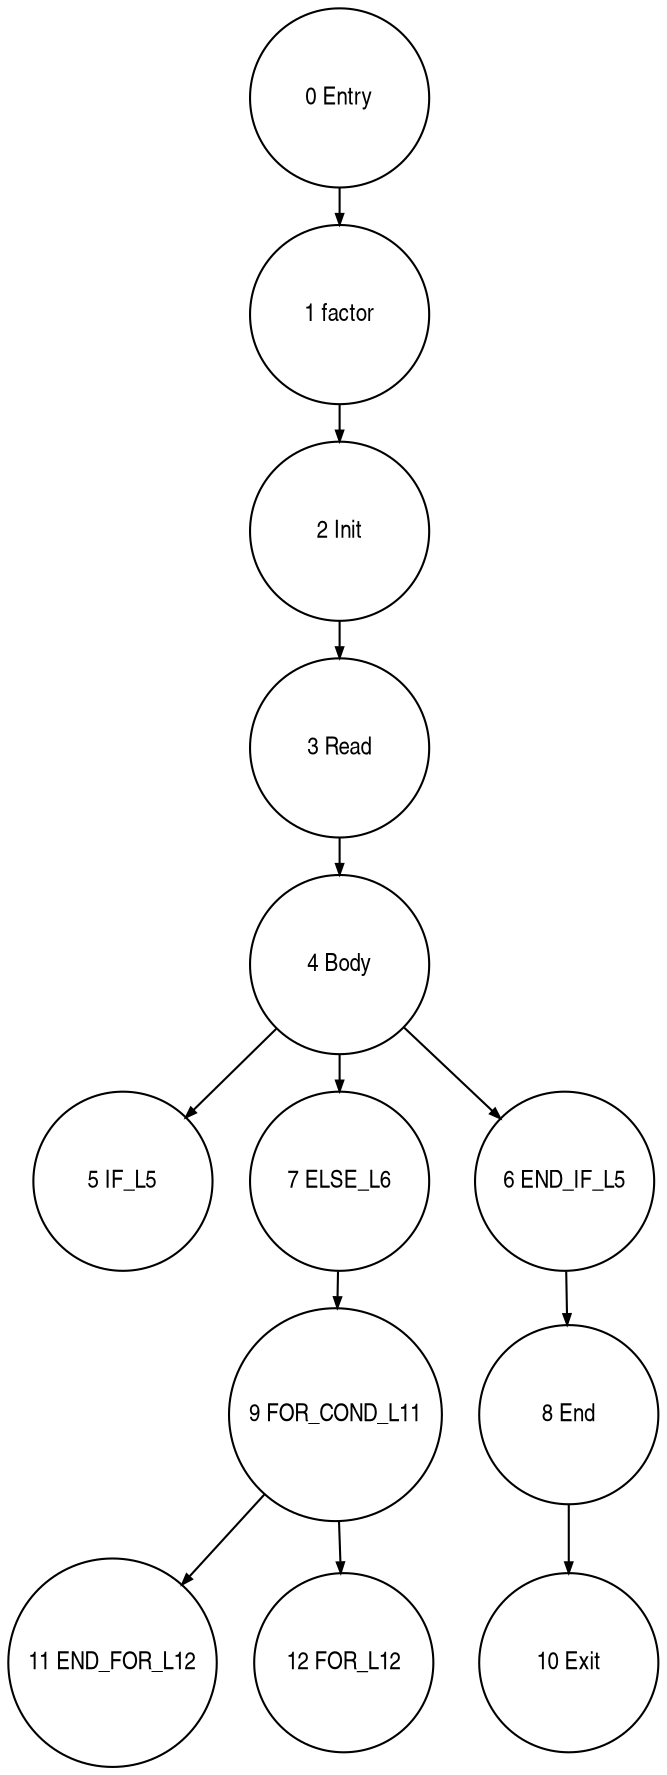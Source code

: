 digraph G {
  ranksep=.25;
  edge [arrowsize=.5]
  node [shape=circle, fontname="ArialNarrow",
        fontsize=12,  height=1.2];
  "10 Exit"; "11 END_FOR_L12"; "0 Entry"; "2 Init"; "1 factor"; "5 IF_L5"; "7 ELSE_L6"; "4 Body"; "3 Read"; "8 End"; "9 FOR_COND_L11"; "12 FOR_L12"; "6 END_IF_L5"; 
  "7 ELSE_L6" -> "9 FOR_COND_L11";
  "6 END_IF_L5" -> "8 End";
  "3 Read" -> "4 Body";
  "0 Entry" -> "1 factor";
  "2 Init" -> "3 Read";
  "9 FOR_COND_L11" -> "11 END_FOR_L12";
  "9 FOR_COND_L11" -> "12 FOR_L12";
  "8 End" -> "10 Exit";
  "1 factor" -> "2 Init";
  "4 Body" -> "5 IF_L5";
  "4 Body" -> "6 END_IF_L5";
  "4 Body" -> "7 ELSE_L6";
}
